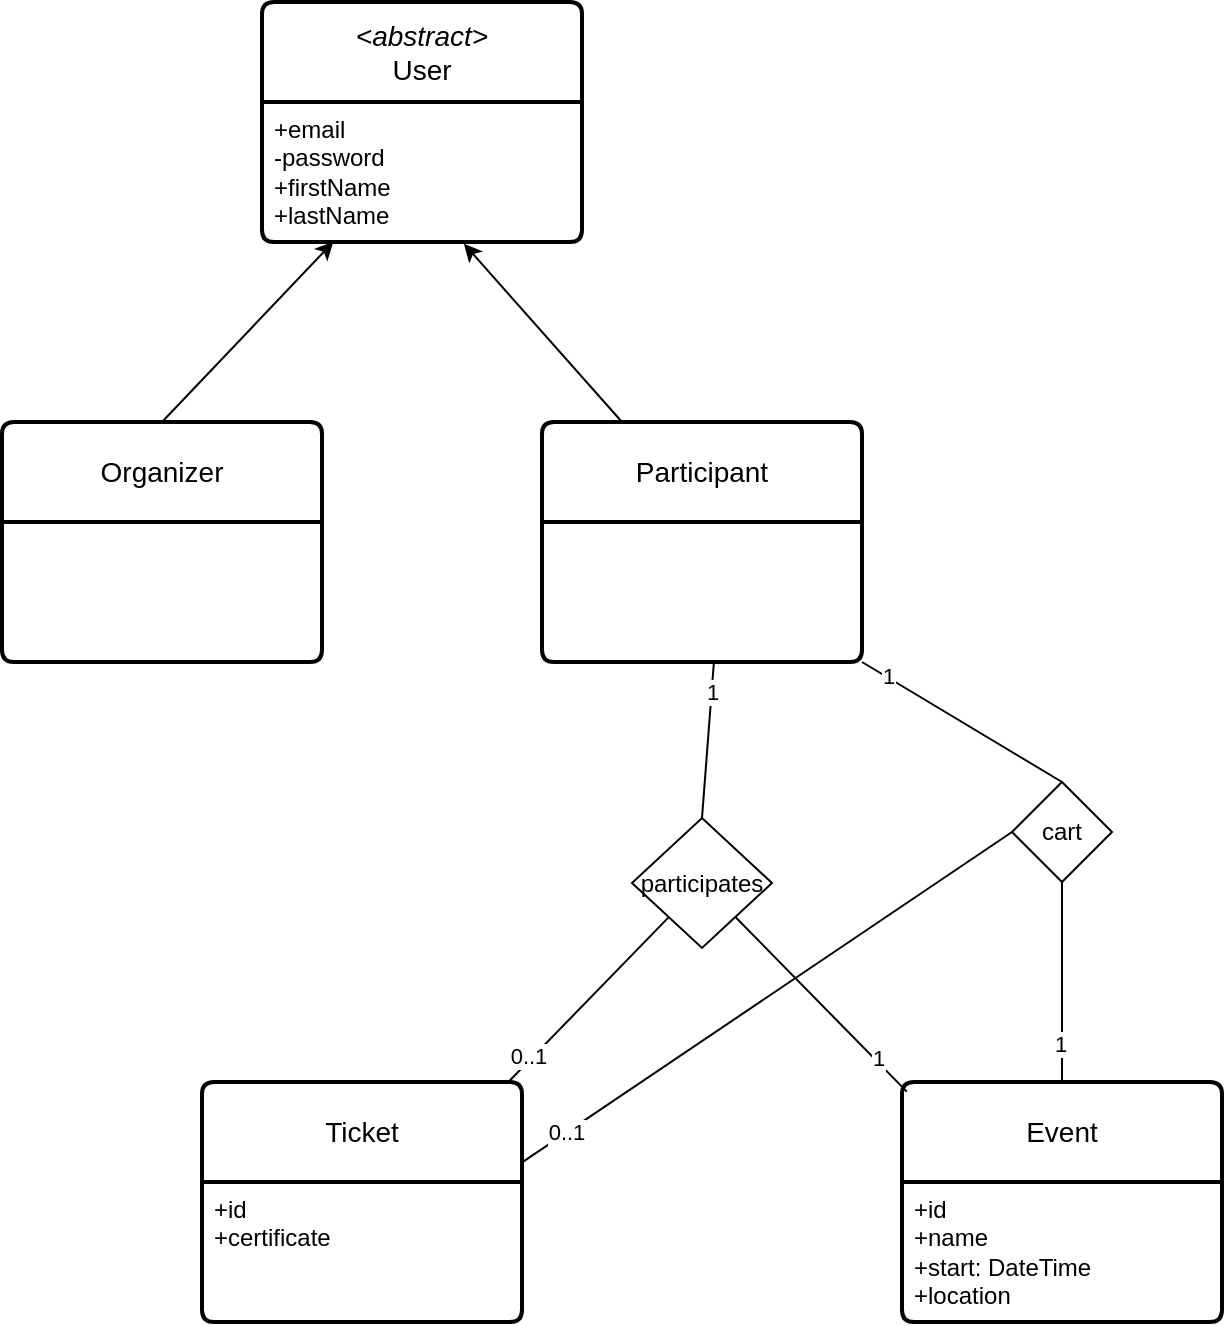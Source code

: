 <mxfile version="21.6.7" type="device">
  <diagram id="R2lEEEUBdFMjLlhIrx00" name="Page-1">
    <mxGraphModel dx="1430" dy="771" grid="1" gridSize="10" guides="1" tooltips="1" connect="1" arrows="1" fold="1" page="1" pageScale="1" pageWidth="850" pageHeight="1100" math="0" shadow="0" extFonts="Permanent Marker^https://fonts.googleapis.com/css?family=Permanent+Marker">
      <root>
        <mxCell id="0" />
        <mxCell id="1" parent="0" />
        <mxCell id="1RHXCjrgZ9Zzns4yL4BW-1" value="&lt;i&gt;&amp;lt;abstract&amp;gt;&lt;/i&gt;&lt;br&gt;User" style="swimlane;childLayout=stackLayout;horizontal=1;startSize=50;horizontalStack=0;rounded=1;fontSize=14;fontStyle=0;strokeWidth=2;resizeParent=0;resizeLast=1;shadow=0;dashed=0;align=center;arcSize=4;whiteSpace=wrap;html=1;" vertex="1" parent="1">
          <mxGeometry x="230" y="110" width="160" height="120" as="geometry" />
        </mxCell>
        <mxCell id="1RHXCjrgZ9Zzns4yL4BW-2" value="+email&lt;br&gt;-password&lt;br&gt;+firstName&lt;br&gt;+lastName" style="align=left;strokeColor=none;fillColor=none;spacingLeft=4;fontSize=12;verticalAlign=top;resizable=0;rotatable=0;part=1;html=1;" vertex="1" parent="1RHXCjrgZ9Zzns4yL4BW-1">
          <mxGeometry y="50" width="160" height="70" as="geometry" />
        </mxCell>
        <mxCell id="1RHXCjrgZ9Zzns4yL4BW-3" value="Participant" style="swimlane;childLayout=stackLayout;horizontal=1;startSize=50;horizontalStack=0;rounded=1;fontSize=14;fontStyle=0;strokeWidth=2;resizeParent=0;resizeLast=1;shadow=0;dashed=0;align=center;arcSize=4;whiteSpace=wrap;html=1;" vertex="1" parent="1">
          <mxGeometry x="370" y="320" width="160" height="120" as="geometry" />
        </mxCell>
        <mxCell id="1RHXCjrgZ9Zzns4yL4BW-5" value="Organizer" style="swimlane;childLayout=stackLayout;horizontal=1;startSize=50;horizontalStack=0;rounded=1;fontSize=14;fontStyle=0;strokeWidth=2;resizeParent=0;resizeLast=1;shadow=0;dashed=0;align=center;arcSize=4;whiteSpace=wrap;html=1;" vertex="1" parent="1">
          <mxGeometry x="100" y="320" width="160" height="120" as="geometry" />
        </mxCell>
        <mxCell id="1RHXCjrgZ9Zzns4yL4BW-7" value="" style="endArrow=classic;html=1;rounded=0;entryX=0.223;entryY=0.999;entryDx=0;entryDy=0;entryPerimeter=0;exitX=0.5;exitY=0;exitDx=0;exitDy=0;" edge="1" parent="1" source="1RHXCjrgZ9Zzns4yL4BW-5" target="1RHXCjrgZ9Zzns4yL4BW-2">
          <mxGeometry width="50" height="50" relative="1" as="geometry">
            <mxPoint x="390" y="390" as="sourcePoint" />
            <mxPoint x="440" y="340" as="targetPoint" />
            <Array as="points" />
          </mxGeometry>
        </mxCell>
        <mxCell id="1RHXCjrgZ9Zzns4yL4BW-8" value="" style="endArrow=classic;html=1;rounded=0;entryX=0.631;entryY=1.012;entryDx=0;entryDy=0;entryPerimeter=0;exitX=0.25;exitY=0;exitDx=0;exitDy=0;" edge="1" parent="1" source="1RHXCjrgZ9Zzns4yL4BW-3" target="1RHXCjrgZ9Zzns4yL4BW-2">
          <mxGeometry width="50" height="50" relative="1" as="geometry">
            <mxPoint x="390" y="390" as="sourcePoint" />
            <mxPoint x="440" y="340" as="targetPoint" />
          </mxGeometry>
        </mxCell>
        <mxCell id="1RHXCjrgZ9Zzns4yL4BW-9" value="Ticket" style="swimlane;childLayout=stackLayout;horizontal=1;startSize=50;horizontalStack=0;rounded=1;fontSize=14;fontStyle=0;strokeWidth=2;resizeParent=0;resizeLast=1;shadow=0;dashed=0;align=center;arcSize=4;whiteSpace=wrap;html=1;" vertex="1" parent="1">
          <mxGeometry x="200" y="650" width="160" height="120" as="geometry" />
        </mxCell>
        <mxCell id="1RHXCjrgZ9Zzns4yL4BW-10" value="+id&lt;br&gt;+certificate" style="align=left;strokeColor=none;fillColor=none;spacingLeft=4;fontSize=12;verticalAlign=top;resizable=0;rotatable=0;part=1;html=1;" vertex="1" parent="1RHXCjrgZ9Zzns4yL4BW-9">
          <mxGeometry y="50" width="160" height="70" as="geometry" />
        </mxCell>
        <mxCell id="1RHXCjrgZ9Zzns4yL4BW-11" value="Event" style="swimlane;childLayout=stackLayout;horizontal=1;startSize=50;horizontalStack=0;rounded=1;fontSize=14;fontStyle=0;strokeWidth=2;resizeParent=0;resizeLast=1;shadow=0;dashed=0;align=center;arcSize=4;whiteSpace=wrap;html=1;" vertex="1" parent="1">
          <mxGeometry x="550" y="650" width="160" height="120" as="geometry" />
        </mxCell>
        <mxCell id="1RHXCjrgZ9Zzns4yL4BW-12" value="+id&lt;br&gt;+name&lt;br&gt;+start: DateTime&lt;br&gt;+location" style="align=left;strokeColor=none;fillColor=none;spacingLeft=4;fontSize=12;verticalAlign=top;resizable=0;rotatable=0;part=1;html=1;" vertex="1" parent="1RHXCjrgZ9Zzns4yL4BW-11">
          <mxGeometry y="50" width="160" height="70" as="geometry" />
        </mxCell>
        <mxCell id="1RHXCjrgZ9Zzns4yL4BW-17" value="participates" style="rhombus;whiteSpace=wrap;html=1;" vertex="1" parent="1">
          <mxGeometry x="415" y="518" width="70" height="65" as="geometry" />
        </mxCell>
        <mxCell id="1RHXCjrgZ9Zzns4yL4BW-18" value="" style="endArrow=none;html=1;rounded=0;exitX=0.962;exitY=-0.006;exitDx=0;exitDy=0;exitPerimeter=0;" edge="1" parent="1" source="1RHXCjrgZ9Zzns4yL4BW-9" target="1RHXCjrgZ9Zzns4yL4BW-17">
          <mxGeometry width="50" height="50" relative="1" as="geometry">
            <mxPoint x="360" y="650" as="sourcePoint" />
            <mxPoint x="440" y="480" as="targetPoint" />
          </mxGeometry>
        </mxCell>
        <mxCell id="1RHXCjrgZ9Zzns4yL4BW-23" value="0..1" style="edgeLabel;html=1;align=center;verticalAlign=middle;resizable=0;points=[];" vertex="1" connectable="0" parent="1RHXCjrgZ9Zzns4yL4BW-18">
          <mxGeometry x="-0.735" y="2" relative="1" as="geometry">
            <mxPoint as="offset" />
          </mxGeometry>
        </mxCell>
        <mxCell id="1RHXCjrgZ9Zzns4yL4BW-19" value="" style="endArrow=none;html=1;rounded=0;entryX=0.537;entryY=1.007;entryDx=0;entryDy=0;exitX=0.5;exitY=0;exitDx=0;exitDy=0;entryPerimeter=0;" edge="1" parent="1" source="1RHXCjrgZ9Zzns4yL4BW-17">
          <mxGeometry width="50" height="50" relative="1" as="geometry">
            <mxPoint x="390" y="530" as="sourcePoint" />
            <mxPoint x="455.92" y="440.49" as="targetPoint" />
          </mxGeometry>
        </mxCell>
        <mxCell id="1RHXCjrgZ9Zzns4yL4BW-21" value="1" style="edgeLabel;html=1;align=center;verticalAlign=middle;resizable=0;points=[];" vertex="1" connectable="0" parent="1RHXCjrgZ9Zzns4yL4BW-19">
          <mxGeometry x="0.624" relative="1" as="geometry">
            <mxPoint as="offset" />
          </mxGeometry>
        </mxCell>
        <mxCell id="1RHXCjrgZ9Zzns4yL4BW-20" value="" style="endArrow=none;html=1;rounded=0;entryX=0.015;entryY=0.04;entryDx=0;entryDy=0;entryPerimeter=0;" edge="1" parent="1" source="1RHXCjrgZ9Zzns4yL4BW-17" target="1RHXCjrgZ9Zzns4yL4BW-11">
          <mxGeometry width="50" height="50" relative="1" as="geometry">
            <mxPoint x="390" y="530" as="sourcePoint" />
            <mxPoint x="440" y="480" as="targetPoint" />
          </mxGeometry>
        </mxCell>
        <mxCell id="1RHXCjrgZ9Zzns4yL4BW-22" value="1" style="edgeLabel;html=1;align=center;verticalAlign=middle;resizable=0;points=[];" vertex="1" connectable="0" parent="1RHXCjrgZ9Zzns4yL4BW-20">
          <mxGeometry x="0.621" y="2" relative="1" as="geometry">
            <mxPoint y="1" as="offset" />
          </mxGeometry>
        </mxCell>
        <mxCell id="1RHXCjrgZ9Zzns4yL4BW-26" value="cart" style="rhombus;whiteSpace=wrap;html=1;" vertex="1" parent="1">
          <mxGeometry x="605" y="500" width="50" height="50" as="geometry" />
        </mxCell>
        <mxCell id="1RHXCjrgZ9Zzns4yL4BW-27" value="" style="endArrow=none;html=1;rounded=0;entryX=1;entryY=1;entryDx=0;entryDy=0;exitX=0.5;exitY=0;exitDx=0;exitDy=0;" edge="1" parent="1" source="1RHXCjrgZ9Zzns4yL4BW-26" target="1RHXCjrgZ9Zzns4yL4BW-3">
          <mxGeometry width="50" height="50" relative="1" as="geometry">
            <mxPoint x="390" y="530" as="sourcePoint" />
            <mxPoint x="440" y="480" as="targetPoint" />
          </mxGeometry>
        </mxCell>
        <mxCell id="1RHXCjrgZ9Zzns4yL4BW-32" value="1" style="edgeLabel;html=1;align=center;verticalAlign=middle;resizable=0;points=[];" vertex="1" connectable="0" parent="1RHXCjrgZ9Zzns4yL4BW-27">
          <mxGeometry x="0.758" y="-1" relative="1" as="geometry">
            <mxPoint as="offset" />
          </mxGeometry>
        </mxCell>
        <mxCell id="1RHXCjrgZ9Zzns4yL4BW-29" value="" style="endArrow=none;html=1;rounded=0;entryX=0.5;entryY=1;entryDx=0;entryDy=0;exitX=0.5;exitY=0;exitDx=0;exitDy=0;" edge="1" parent="1" source="1RHXCjrgZ9Zzns4yL4BW-11" target="1RHXCjrgZ9Zzns4yL4BW-26">
          <mxGeometry width="50" height="50" relative="1" as="geometry">
            <mxPoint x="390" y="530" as="sourcePoint" />
            <mxPoint x="440" y="480" as="targetPoint" />
          </mxGeometry>
        </mxCell>
        <mxCell id="1RHXCjrgZ9Zzns4yL4BW-31" value="1" style="edgeLabel;html=1;align=center;verticalAlign=middle;resizable=0;points=[];" vertex="1" connectable="0" parent="1RHXCjrgZ9Zzns4yL4BW-29">
          <mxGeometry x="-0.617" y="1" relative="1" as="geometry">
            <mxPoint as="offset" />
          </mxGeometry>
        </mxCell>
        <mxCell id="1RHXCjrgZ9Zzns4yL4BW-30" value="" style="endArrow=none;html=1;rounded=0;exitX=1.005;exitY=0.331;exitDx=0;exitDy=0;exitPerimeter=0;entryX=0;entryY=0.5;entryDx=0;entryDy=0;" edge="1" parent="1" source="1RHXCjrgZ9Zzns4yL4BW-9" target="1RHXCjrgZ9Zzns4yL4BW-26">
          <mxGeometry width="50" height="50" relative="1" as="geometry">
            <mxPoint x="390" y="530" as="sourcePoint" />
            <mxPoint x="440" y="480" as="targetPoint" />
          </mxGeometry>
        </mxCell>
        <mxCell id="1RHXCjrgZ9Zzns4yL4BW-33" value="0..1" style="edgeLabel;html=1;align=center;verticalAlign=middle;resizable=0;points=[];" vertex="1" connectable="0" parent="1RHXCjrgZ9Zzns4yL4BW-30">
          <mxGeometry x="-0.828" y="1" relative="1" as="geometry">
            <mxPoint as="offset" />
          </mxGeometry>
        </mxCell>
      </root>
    </mxGraphModel>
  </diagram>
</mxfile>
